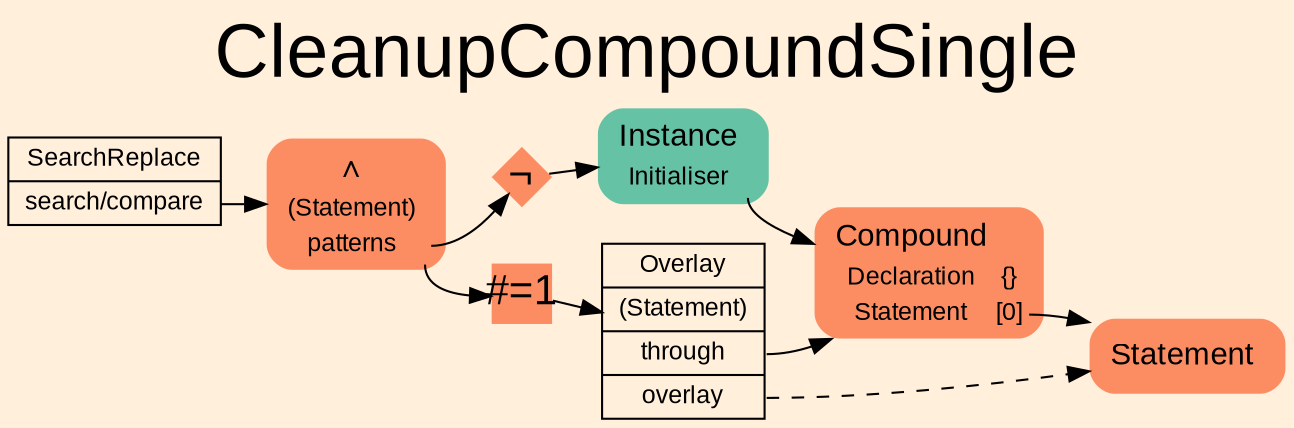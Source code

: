digraph "CleanupCompoundSingle" {
label = "CleanupCompoundSingle"
labelloc = t
fontsize = "36"
graph [
    rankdir = "LR"
    ranksep = 0.3
    bgcolor = antiquewhite1
    color = black
    fontcolor = black
    fontname = "Arial"
];
node [
    fontname = "Arial"
];
edge [
    fontname = "Arial"
];

// -------------------- transformation figure --------------------
"CR#B-4-47" [
    // -------- block CR#B-4-47 ----------
    shape = "record"
    fillcolor = antiquewhite1
    label = "<fixed> SearchReplace | <port0> search/compare"
    style = "filled"
    fontsize = "12"
    color = black
    fontcolor = black
];

"#B-2-970" [
    // -------- block #B-2-970 ----------
    shape = "plaintext"
    fillcolor = "/set28/2"
    label = <<TABLE BORDER="0" CELLBORDER="0" CELLSPACING="0">
     <TR><TD><FONT POINT-SIZE="15.0">∧</FONT></TD><TD></TD></TR>
     <TR><TD>(Statement)</TD><TD PORT="port0"></TD></TR>
     <TR><TD>patterns</TD><TD PORT="port1"></TD></TR>
    </TABLE>>
    style = "rounded,filled"
    fontsize = "12"
];

"#B-2-973" [
    // -------- block #B-2-973 ----------
    shape = "square"
    fillcolor = "/set28/2"
    label = <#=1>
    style = "filled"
    fontsize = "20"
    penwidth = 0.0
    fixedsize = true
    width = 0.4
    height = 0.4
];

"#B-2-974" [
    // -------- block #B-2-974 ----------
    shape = "record"
    fillcolor = antiquewhite1
    label = "<fixed> Overlay | <port0> (Statement) | <port1> through | <port2> overlay"
    style = "filled"
    fontsize = "12"
    color = black
    fontcolor = black
];

"#B-2-975" [
    // -------- block #B-2-975 ----------
    shape = "plaintext"
    fillcolor = "/set28/2"
    label = <<TABLE BORDER="0" CELLBORDER="0" CELLSPACING="0">
     <TR><TD><FONT POINT-SIZE="15.0">Compound</FONT></TD><TD></TD></TR>
     <TR><TD>Declaration</TD><TD PORT="port0">{}</TD></TR>
     <TR><TD>Statement</TD><TD PORT="port1">[0]</TD></TR>
    </TABLE>>
    style = "rounded,filled"
    fontsize = "12"
];

"#B-2-976" [
    // -------- block #B-2-976 ----------
    shape = "plaintext"
    fillcolor = "/set28/2"
    label = <<TABLE BORDER="0" CELLBORDER="0" CELLSPACING="0">
     <TR><TD><FONT POINT-SIZE="15.0">Statement</FONT></TD><TD></TD></TR>
    </TABLE>>
    style = "rounded,filled"
    fontsize = "12"
];

"#B-2-971" [
    // -------- block #B-2-971 ----------
    shape = "diamond"
    fillcolor = "/set28/2"
    label = <¬>
    style = "filled"
    fontsize = "20"
    penwidth = 0.0
    fixedsize = true
    width = 0.4
    height = 0.4
];

"#B-2-972" [
    // -------- block #B-2-972 ----------
    shape = "plaintext"
    fillcolor = "/set28/1"
    label = <<TABLE BORDER="0" CELLBORDER="0" CELLSPACING="0">
     <TR><TD><FONT POINT-SIZE="15.0">Instance</FONT></TD><TD></TD></TR>
     <TR><TD>Initialiser</TD><TD PORT="port0"></TD></TR>
    </TABLE>>
    style = "rounded,filled"
    fontsize = "12"
];

"CR#B-4-47":port0 -> "#B-2-970" [
    color = black
    fontcolor = black
];

"#B-2-970":port1 -> "#B-2-973" [
    color = black
    fontcolor = black
];

"#B-2-970":port1 -> "#B-2-971" [
    color = black
    fontcolor = black
];

"#B-2-973" -> "#B-2-974" [
    color = black
    fontcolor = black
];

"#B-2-974":port1 -> "#B-2-975" [
    color = black
    fontcolor = black
];

"#B-2-974":port2 -> "#B-2-976" [
    style="dashed"
    color = black
    fontcolor = black
];

"#B-2-975":port1 -> "#B-2-976" [
    color = black
    fontcolor = black
];

"#B-2-971" -> "#B-2-972" [
    color = black
    fontcolor = black
];

"#B-2-972":port0 -> "#B-2-975" [
    color = black
    fontcolor = black
];


}
